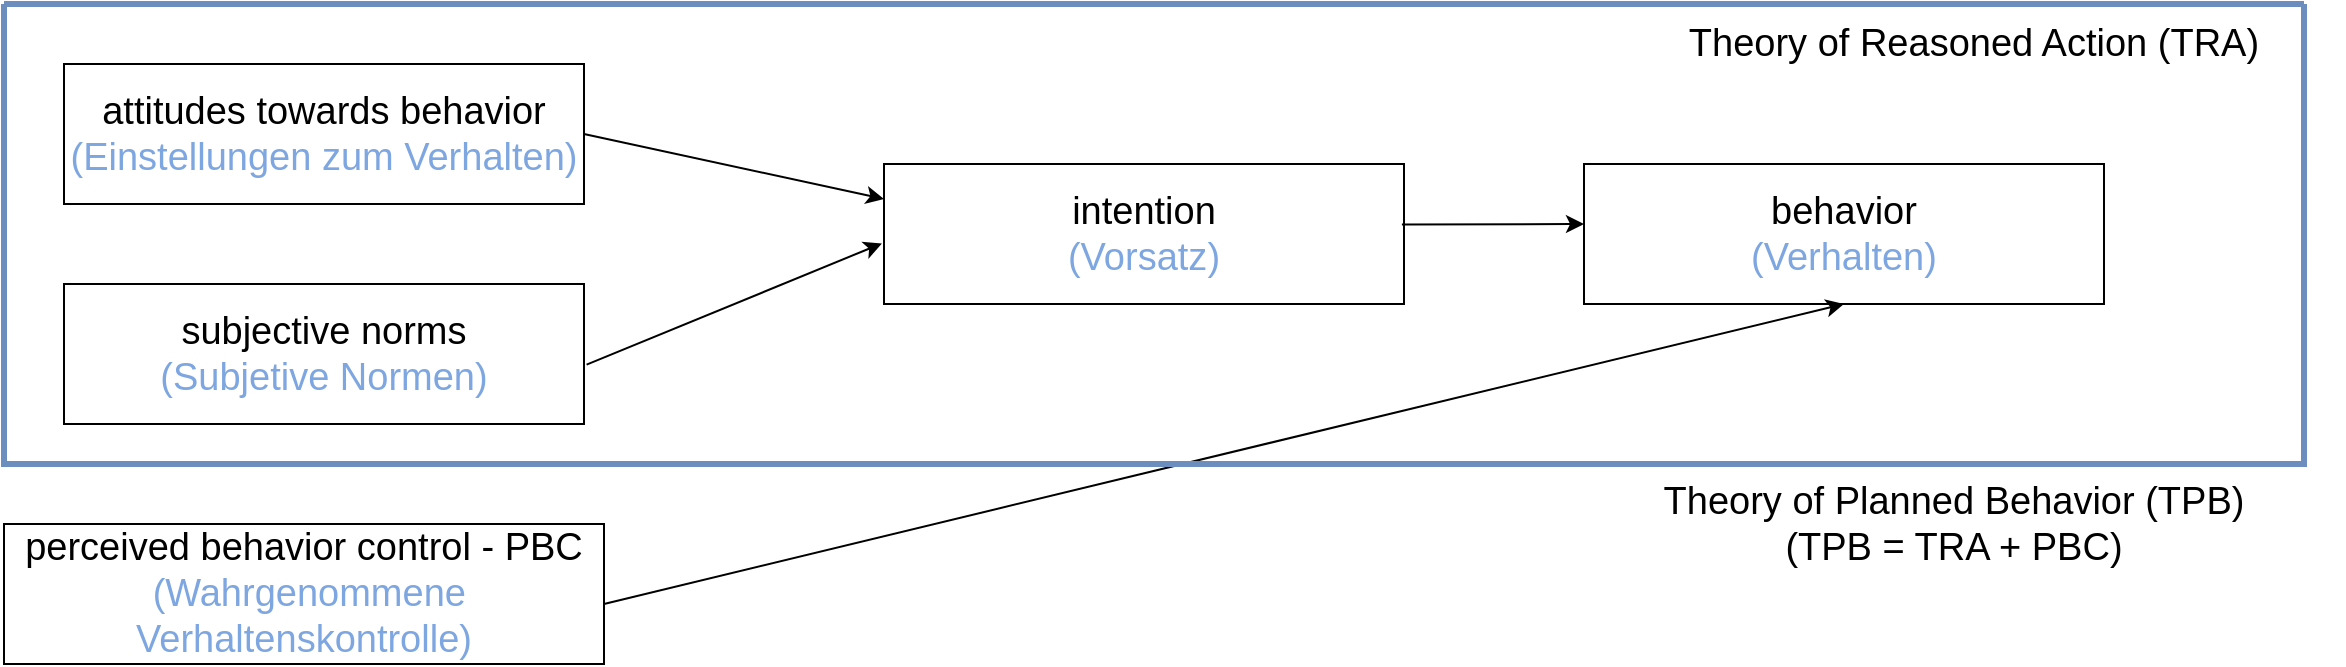 <mxfile version="26.0.4">
  <diagram name="Seite-1" id="K3VxVv3cSCcshRzUT6E_">
    <mxGraphModel dx="1418" dy="754" grid="1" gridSize="10" guides="1" tooltips="1" connect="1" arrows="1" fold="1" page="1" pageScale="1" pageWidth="3300" pageHeight="4681" math="0" shadow="0">
      <root>
        <mxCell id="0" />
        <mxCell id="1" parent="0" />
        <mxCell id="LtZCtQOJ-zAl12phiAsN-28" value="&lt;div&gt;&lt;font style=&quot;font-size: 19px;&quot;&gt;attitudes towards behavior&lt;/font&gt;&lt;/div&gt;&lt;div&gt;&lt;span style=&quot;color: rgb(126, 166, 224);&quot;&gt;&lt;font style=&quot;font-size: 19px;&quot;&gt;(Einstellungen zum Verhalten)&lt;/font&gt;&lt;/span&gt;&lt;br&gt;&lt;/div&gt;" style="rounded=0;whiteSpace=wrap;html=1;" vertex="1" parent="1">
          <mxGeometry x="680" y="200" width="260" height="70" as="geometry" />
        </mxCell>
        <mxCell id="LtZCtQOJ-zAl12phiAsN-56" value="&lt;div&gt;&lt;font style=&quot;font-size: 19px;&quot;&gt;subjective norms&lt;/font&gt;&lt;/div&gt;&lt;div&gt;&lt;font style=&quot;font-size: 19px;&quot;&gt;&lt;span style=&quot;color: rgb(126, 166, 224);&quot;&gt;(Subjetive Normen&lt;/span&gt;&lt;span style=&quot;color: rgb(126, 166, 224);&quot;&gt;)&lt;/span&gt;&lt;/font&gt;&lt;/div&gt;" style="rounded=0;whiteSpace=wrap;html=1;" vertex="1" parent="1">
          <mxGeometry x="680" y="310" width="260" height="70" as="geometry" />
        </mxCell>
        <mxCell id="LtZCtQOJ-zAl12phiAsN-57" value="&lt;div&gt;&lt;span style=&quot;color: rgb(0, 0, 0);&quot;&gt;&lt;font style=&quot;font-size: 19px;&quot;&gt;perceived behavior control - PBC&lt;/font&gt;&lt;/span&gt;&lt;/div&gt;&lt;div&gt;&lt;font style=&quot;font-size: 19px;&quot;&gt;&lt;span style=&quot;color: rgb(126, 166, 224);&quot;&gt;&amp;nbsp;&lt;/span&gt;&lt;span style=&quot;color: rgb(126, 166, 224);&quot;&gt;(Wahrgenommene Verhaltenskontrolle&lt;/span&gt;&lt;span style=&quot;color: rgb(126, 166, 224);&quot;&gt;)&lt;/span&gt;&lt;/font&gt;&lt;br&gt;&lt;/div&gt;" style="rounded=0;whiteSpace=wrap;html=1;" vertex="1" parent="1">
          <mxGeometry x="650" y="430" width="300" height="70" as="geometry" />
        </mxCell>
        <mxCell id="LtZCtQOJ-zAl12phiAsN-58" value="&lt;div&gt;&lt;font style=&quot;font-size: 19px;&quot;&gt;intention&lt;/font&gt;&lt;/div&gt;&lt;div&gt;&lt;font style=&quot;font-size: 19px;&quot;&gt;&lt;span style=&quot;color: rgb(126, 166, 224);&quot;&gt;(Vorsatz&lt;/span&gt;&lt;span style=&quot;color: rgb(126, 166, 224);&quot;&gt;)&lt;/span&gt;&lt;/font&gt;&lt;br&gt;&lt;/div&gt;" style="rounded=0;whiteSpace=wrap;html=1;" vertex="1" parent="1">
          <mxGeometry x="1090" y="250" width="260" height="70" as="geometry" />
        </mxCell>
        <mxCell id="LtZCtQOJ-zAl12phiAsN-59" value="&lt;div&gt;&lt;span style=&quot;color: rgb(0, 0, 0);&quot;&gt;&lt;font style=&quot;font-size: 19px;&quot;&gt;behavior&lt;/font&gt;&lt;/span&gt;&lt;/div&gt;&lt;div&gt;&lt;font style=&quot;font-size: 19px;&quot;&gt;&lt;span style=&quot;color: rgb(126, 166, 224);&quot;&gt;(Verhalten&lt;/span&gt;&lt;span style=&quot;color: rgb(126, 166, 224);&quot;&gt;)&lt;/span&gt;&lt;/font&gt;&lt;br&gt;&lt;/div&gt;" style="rounded=0;whiteSpace=wrap;html=1;" vertex="1" parent="1">
          <mxGeometry x="1440" y="250" width="260" height="70" as="geometry" />
        </mxCell>
        <mxCell id="LtZCtQOJ-zAl12phiAsN-60" value="" style="endArrow=classic;html=1;rounded=0;exitX=1;exitY=0.5;exitDx=0;exitDy=0;entryX=0;entryY=0.25;entryDx=0;entryDy=0;" edge="1" parent="1" source="LtZCtQOJ-zAl12phiAsN-28" target="LtZCtQOJ-zAl12phiAsN-58">
          <mxGeometry width="50" height="50" relative="1" as="geometry">
            <mxPoint x="930" y="300" as="sourcePoint" />
            <mxPoint x="980" y="250" as="targetPoint" />
          </mxGeometry>
        </mxCell>
        <mxCell id="LtZCtQOJ-zAl12phiAsN-61" value="" style="endArrow=classic;html=1;rounded=0;exitX=1.005;exitY=0.576;exitDx=0;exitDy=0;exitPerimeter=0;entryX=-0.004;entryY=0.567;entryDx=0;entryDy=0;entryPerimeter=0;" edge="1" parent="1" source="LtZCtQOJ-zAl12phiAsN-56" target="LtZCtQOJ-zAl12phiAsN-58">
          <mxGeometry width="50" height="50" relative="1" as="geometry">
            <mxPoint x="930" y="370" as="sourcePoint" />
            <mxPoint x="980" y="320" as="targetPoint" />
          </mxGeometry>
        </mxCell>
        <mxCell id="LtZCtQOJ-zAl12phiAsN-63" value="" style="endArrow=classic;html=1;rounded=0;entryX=0.5;entryY=1;entryDx=0;entryDy=0;" edge="1" parent="1" target="LtZCtQOJ-zAl12phiAsN-59">
          <mxGeometry width="50" height="50" relative="1" as="geometry">
            <mxPoint x="950" y="470" as="sourcePoint" />
            <mxPoint x="1230" y="330" as="targetPoint" />
          </mxGeometry>
        </mxCell>
        <mxCell id="LtZCtQOJ-zAl12phiAsN-64" value="" style="endArrow=classic;html=1;rounded=0;exitX=0.996;exitY=0.433;exitDx=0;exitDy=0;exitPerimeter=0;" edge="1" parent="1" source="LtZCtQOJ-zAl12phiAsN-58">
          <mxGeometry width="50" height="50" relative="1" as="geometry">
            <mxPoint x="1530" y="300" as="sourcePoint" />
            <mxPoint x="1440" y="280" as="targetPoint" />
          </mxGeometry>
        </mxCell>
        <mxCell id="LtZCtQOJ-zAl12phiAsN-66" value="" style="swimlane;startSize=0;fillColor=#dae8fc;strokeColor=#6C8EBF;strokeWidth=3;" vertex="1" parent="1">
          <mxGeometry x="650" y="170" width="1150" height="230" as="geometry">
            <mxRectangle x="280" y="490" width="50" height="40" as="alternateBounds" />
          </mxGeometry>
        </mxCell>
        <mxCell id="LtZCtQOJ-zAl12phiAsN-70" value="&lt;font style=&quot;font-size: 19px;&quot;&gt;Theory of Reasoned Action (TRA)&lt;/font&gt;" style="text;html=1;align=center;verticalAlign=middle;whiteSpace=wrap;rounded=0;" vertex="1" parent="LtZCtQOJ-zAl12phiAsN-66">
          <mxGeometry x="800" y="10" width="370" height="20" as="geometry" />
        </mxCell>
        <mxCell id="LtZCtQOJ-zAl12phiAsN-71" value="&lt;font style=&quot;font-size: 19px;&quot;&gt;Theory of Planned Behavior (TPB)&lt;/font&gt;&lt;div&gt;&lt;font style=&quot;font-size: 19px;&quot;&gt;(TPB = TRA + PBC)&lt;/font&gt;&lt;/div&gt;" style="text;html=1;align=center;verticalAlign=middle;whiteSpace=wrap;rounded=0;" vertex="1" parent="1">
          <mxGeometry x="1440" y="420" width="370" height="20" as="geometry" />
        </mxCell>
      </root>
    </mxGraphModel>
  </diagram>
</mxfile>
